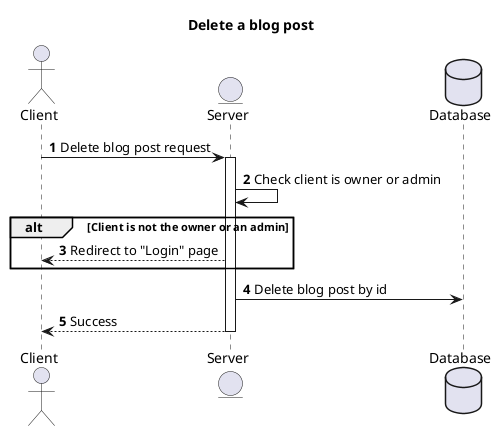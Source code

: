 @startuml

title Delete a blog post
autonumber

actor Client 
entity Server 
Database Database 

Client -> Server : Delete blog post request

activate Server

Server -> Server : Check client is owner or admin

alt Client is not the owner or an admin
    Server --> Client : Redirect to "Login" page
end

Server -> Database : Delete blog post by id

Server --> Client : Success

deactivate Server

@enduml